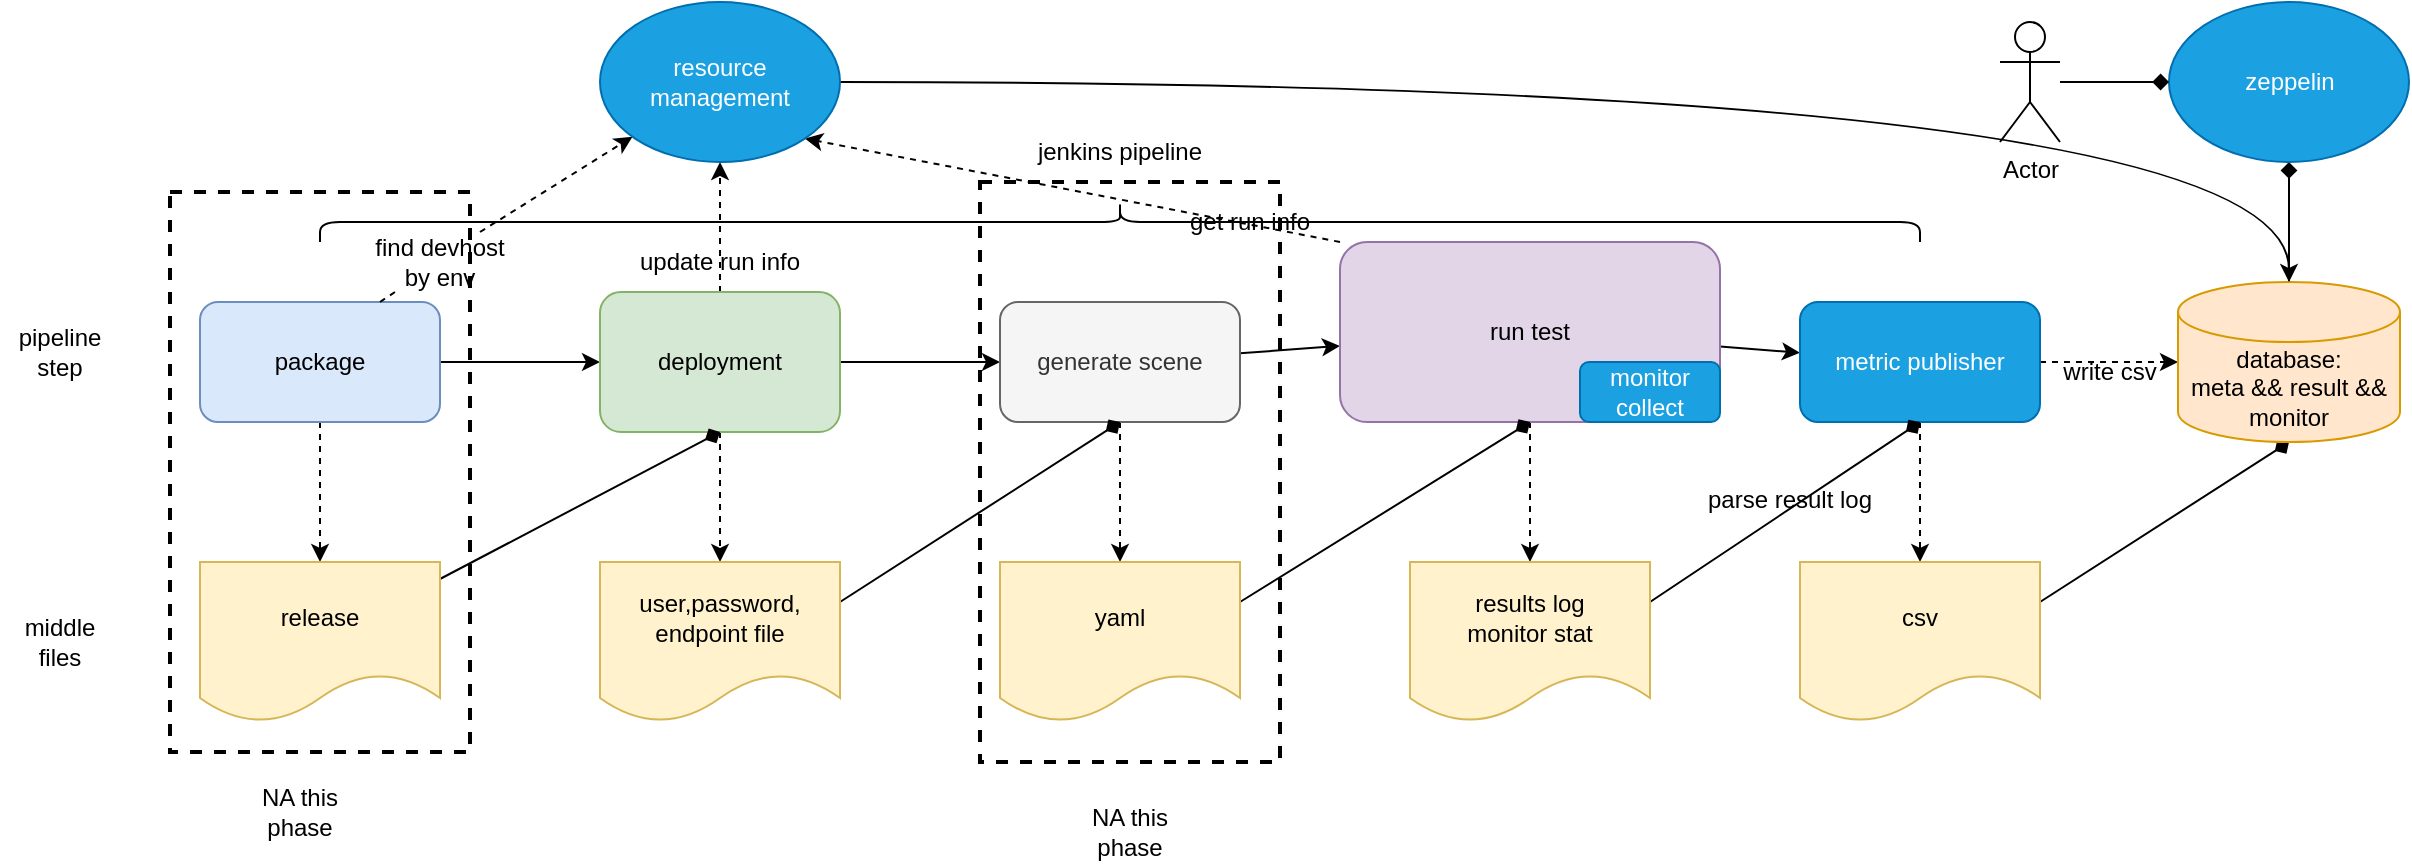 <mxfile version="17.4.6" type="github">
  <diagram id="6a731a19-8d31-9384-78a2-239565b7b9f0" name="Page-1">
    <mxGraphModel dx="1186" dy="795" grid="1" gridSize="10" guides="1" tooltips="1" connect="1" arrows="1" fold="1" page="1" pageScale="1" pageWidth="1169" pageHeight="827" background="none" math="0" shadow="0">
      <root>
        <mxCell id="0" />
        <mxCell id="1" parent="0" />
        <mxCell id="TAKuicKdxH_cYN1BHwkr-5" value="" style="rounded=0;whiteSpace=wrap;html=1;dashed=1;strokeWidth=2;shadow=0;gradientColor=none;" vertex="1" parent="1">
          <mxGeometry x="165" y="245" width="150" height="280" as="geometry" />
        </mxCell>
        <mxCell id="TAKuicKdxH_cYN1BHwkr-4" value="" style="rounded=0;whiteSpace=wrap;html=1;dashed=1;strokeWidth=2;" vertex="1" parent="1">
          <mxGeometry x="570" y="240" width="150" height="290" as="geometry" />
        </mxCell>
        <mxCell id="GsqEaRnPZe5fFwHVZHBa-1791" value="" style="edgeStyle=none;rounded=0;orthogonalLoop=1;jettySize=auto;html=1;" parent="1" source="GsqEaRnPZe5fFwHVZHBa-1788" target="GsqEaRnPZe5fFwHVZHBa-1790" edge="1">
          <mxGeometry relative="1" as="geometry" />
        </mxCell>
        <mxCell id="GsqEaRnPZe5fFwHVZHBa-1799" value="" style="edgeStyle=none;rounded=0;orthogonalLoop=1;jettySize=auto;html=1;dashed=1;" parent="1" source="GsqEaRnPZe5fFwHVZHBa-1788" target="GsqEaRnPZe5fFwHVZHBa-1800" edge="1">
          <mxGeometry relative="1" as="geometry">
            <mxPoint x="240" y="440" as="targetPoint" />
          </mxGeometry>
        </mxCell>
        <mxCell id="GsqEaRnPZe5fFwHVZHBa-1827" style="edgeStyle=none;rounded=0;orthogonalLoop=1;jettySize=auto;html=1;exitX=0.75;exitY=0;exitDx=0;exitDy=0;dashed=1;startArrow=none;startFill=0;endArrow=classic;endFill=1;" parent="1" source="GsqEaRnPZe5fFwHVZHBa-1829" target="GsqEaRnPZe5fFwHVZHBa-1824" edge="1">
          <mxGeometry relative="1" as="geometry" />
        </mxCell>
        <mxCell id="GsqEaRnPZe5fFwHVZHBa-1788" value="package" style="rounded=1;whiteSpace=wrap;html=1;fillColor=#dae8fc;strokeColor=#6c8ebf;" parent="1" vertex="1">
          <mxGeometry x="180" y="300" width="120" height="60" as="geometry" />
        </mxCell>
        <mxCell id="GsqEaRnPZe5fFwHVZHBa-1793" value="" style="edgeStyle=none;rounded=0;orthogonalLoop=1;jettySize=auto;html=1;" parent="1" source="GsqEaRnPZe5fFwHVZHBa-1790" target="GsqEaRnPZe5fFwHVZHBa-1792" edge="1">
          <mxGeometry relative="1" as="geometry" />
        </mxCell>
        <mxCell id="GsqEaRnPZe5fFwHVZHBa-1802" value="" style="edgeStyle=none;rounded=0;orthogonalLoop=1;jettySize=auto;html=1;dashed=1;" parent="1" source="GsqEaRnPZe5fFwHVZHBa-1790" target="GsqEaRnPZe5fFwHVZHBa-1801" edge="1">
          <mxGeometry relative="1" as="geometry" />
        </mxCell>
        <mxCell id="GsqEaRnPZe5fFwHVZHBa-1825" style="edgeStyle=none;rounded=0;orthogonalLoop=1;jettySize=auto;html=1;entryX=0.5;entryY=1;entryDx=0;entryDy=0;dashed=1;startArrow=none;startFill=0;endArrow=classic;endFill=1;" parent="1" source="GsqEaRnPZe5fFwHVZHBa-1790" target="GsqEaRnPZe5fFwHVZHBa-1824" edge="1">
          <mxGeometry relative="1" as="geometry" />
        </mxCell>
        <mxCell id="GsqEaRnPZe5fFwHVZHBa-1790" value="deployment" style="whiteSpace=wrap;html=1;rounded=1;fillColor=#d5e8d4;strokeColor=#82b366;" parent="1" vertex="1">
          <mxGeometry x="380" y="295" width="120" height="70" as="geometry" />
        </mxCell>
        <mxCell id="GsqEaRnPZe5fFwHVZHBa-1795" value="" style="edgeStyle=none;rounded=0;orthogonalLoop=1;jettySize=auto;html=1;" parent="1" source="GsqEaRnPZe5fFwHVZHBa-1792" target="GsqEaRnPZe5fFwHVZHBa-1794" edge="1">
          <mxGeometry relative="1" as="geometry" />
        </mxCell>
        <mxCell id="GsqEaRnPZe5fFwHVZHBa-1804" value="" style="edgeStyle=none;rounded=0;orthogonalLoop=1;jettySize=auto;html=1;dashed=1;" parent="1" source="GsqEaRnPZe5fFwHVZHBa-1792" target="GsqEaRnPZe5fFwHVZHBa-1803" edge="1">
          <mxGeometry relative="1" as="geometry" />
        </mxCell>
        <mxCell id="GsqEaRnPZe5fFwHVZHBa-1792" value="generate scene" style="whiteSpace=wrap;html=1;rounded=1;fillColor=#f5f5f5;fontColor=#333333;strokeColor=#666666;" parent="1" vertex="1">
          <mxGeometry x="580" y="300" width="120" height="60" as="geometry" />
        </mxCell>
        <mxCell id="GsqEaRnPZe5fFwHVZHBa-1797" value="" style="edgeStyle=none;rounded=0;orthogonalLoop=1;jettySize=auto;html=1;" parent="1" source="GsqEaRnPZe5fFwHVZHBa-1794" target="GsqEaRnPZe5fFwHVZHBa-1796" edge="1">
          <mxGeometry relative="1" as="geometry" />
        </mxCell>
        <mxCell id="GsqEaRnPZe5fFwHVZHBa-1806" value="" style="edgeStyle=none;rounded=0;orthogonalLoop=1;jettySize=auto;html=1;dashed=1;" parent="1" source="GsqEaRnPZe5fFwHVZHBa-1794" target="GsqEaRnPZe5fFwHVZHBa-1805" edge="1">
          <mxGeometry relative="1" as="geometry" />
        </mxCell>
        <mxCell id="GsqEaRnPZe5fFwHVZHBa-1831" style="edgeStyle=none;rounded=0;orthogonalLoop=1;jettySize=auto;html=1;exitX=0;exitY=0;exitDx=0;exitDy=0;entryX=1;entryY=1;entryDx=0;entryDy=0;dashed=1;startArrow=none;startFill=0;endArrow=classic;endFill=1;" parent="1" source="GsqEaRnPZe5fFwHVZHBa-1794" target="GsqEaRnPZe5fFwHVZHBa-1824" edge="1">
          <mxGeometry relative="1" as="geometry" />
        </mxCell>
        <mxCell id="GsqEaRnPZe5fFwHVZHBa-1794" value="run test" style="whiteSpace=wrap;html=1;rounded=1;fillColor=#e1d5e7;strokeColor=#9673a6;" parent="1" vertex="1">
          <mxGeometry x="750" y="270" width="190" height="90" as="geometry" />
        </mxCell>
        <mxCell id="GsqEaRnPZe5fFwHVZHBa-1812" value="" style="edgeStyle=none;rounded=0;orthogonalLoop=1;jettySize=auto;html=1;startArrow=none;startFill=0;endArrow=classic;endFill=1;dashed=1;" parent="1" source="GsqEaRnPZe5fFwHVZHBa-1796" target="GsqEaRnPZe5fFwHVZHBa-1811" edge="1">
          <mxGeometry relative="1" as="geometry" />
        </mxCell>
        <mxCell id="GsqEaRnPZe5fFwHVZHBa-1834" style="edgeStyle=none;rounded=0;orthogonalLoop=1;jettySize=auto;html=1;exitX=1;exitY=0.5;exitDx=0;exitDy=0;entryX=0;entryY=0.5;entryDx=0;entryDy=0;entryPerimeter=0;dashed=1;startArrow=none;startFill=0;endArrow=classic;endFill=1;" parent="1" source="GsqEaRnPZe5fFwHVZHBa-1796" target="GsqEaRnPZe5fFwHVZHBa-1813" edge="1">
          <mxGeometry relative="1" as="geometry" />
        </mxCell>
        <mxCell id="GsqEaRnPZe5fFwHVZHBa-1796" value="metric publisher" style="whiteSpace=wrap;html=1;rounded=1;fillColor=#1ba1e2;fontColor=#ffffff;strokeColor=#006EAF;" parent="1" vertex="1">
          <mxGeometry x="980" y="300" width="120" height="60" as="geometry" />
        </mxCell>
        <mxCell id="GsqEaRnPZe5fFwHVZHBa-1807" style="edgeStyle=none;rounded=0;orthogonalLoop=1;jettySize=auto;html=1;entryX=0.5;entryY=1;entryDx=0;entryDy=0;startArrow=none;startFill=0;endArrow=diamond;endFill=1;" parent="1" source="GsqEaRnPZe5fFwHVZHBa-1800" target="GsqEaRnPZe5fFwHVZHBa-1790" edge="1">
          <mxGeometry relative="1" as="geometry" />
        </mxCell>
        <mxCell id="GsqEaRnPZe5fFwHVZHBa-1800" value="release" style="shape=document;whiteSpace=wrap;html=1;boundedLbl=1;fillColor=#fff2cc;strokeColor=#d6b656;" parent="1" vertex="1">
          <mxGeometry x="180" y="430" width="120" height="80" as="geometry" />
        </mxCell>
        <mxCell id="GsqEaRnPZe5fFwHVZHBa-1808" style="edgeStyle=none;rounded=0;orthogonalLoop=1;jettySize=auto;html=1;exitX=1;exitY=0.25;exitDx=0;exitDy=0;entryX=0.5;entryY=1;entryDx=0;entryDy=0;startArrow=none;startFill=0;endArrow=diamond;endFill=1;" parent="1" source="GsqEaRnPZe5fFwHVZHBa-1801" target="GsqEaRnPZe5fFwHVZHBa-1792" edge="1">
          <mxGeometry relative="1" as="geometry" />
        </mxCell>
        <mxCell id="GsqEaRnPZe5fFwHVZHBa-1801" value="user,password,&lt;br&gt;endpoint file" style="shape=document;whiteSpace=wrap;html=1;boundedLbl=1;rounded=1;fillColor=#fff2cc;strokeColor=#d6b656;" parent="1" vertex="1">
          <mxGeometry x="380" y="430" width="120" height="80" as="geometry" />
        </mxCell>
        <mxCell id="GsqEaRnPZe5fFwHVZHBa-1809" style="edgeStyle=none;rounded=0;orthogonalLoop=1;jettySize=auto;html=1;exitX=1;exitY=0.25;exitDx=0;exitDy=0;entryX=0.5;entryY=1;entryDx=0;entryDy=0;startArrow=none;startFill=0;endArrow=diamond;endFill=1;" parent="1" source="GsqEaRnPZe5fFwHVZHBa-1803" target="GsqEaRnPZe5fFwHVZHBa-1794" edge="1">
          <mxGeometry relative="1" as="geometry" />
        </mxCell>
        <mxCell id="GsqEaRnPZe5fFwHVZHBa-1803" value="yaml" style="shape=document;whiteSpace=wrap;html=1;boundedLbl=1;rounded=1;fillColor=#fff2cc;strokeColor=#d6b656;" parent="1" vertex="1">
          <mxGeometry x="580" y="430" width="120" height="80" as="geometry" />
        </mxCell>
        <mxCell id="GsqEaRnPZe5fFwHVZHBa-1810" style="edgeStyle=none;rounded=0;orthogonalLoop=1;jettySize=auto;html=1;exitX=1;exitY=0.25;exitDx=0;exitDy=0;entryX=0.5;entryY=1;entryDx=0;entryDy=0;startArrow=none;startFill=0;endArrow=diamond;endFill=1;" parent="1" source="GsqEaRnPZe5fFwHVZHBa-1805" target="GsqEaRnPZe5fFwHVZHBa-1796" edge="1">
          <mxGeometry relative="1" as="geometry" />
        </mxCell>
        <mxCell id="GsqEaRnPZe5fFwHVZHBa-1805" value="results log&lt;br&gt;monitor stat" style="shape=document;whiteSpace=wrap;html=1;boundedLbl=1;rounded=1;fillColor=#fff2cc;strokeColor=#d6b656;" parent="1" vertex="1">
          <mxGeometry x="785" y="430" width="120" height="80" as="geometry" />
        </mxCell>
        <mxCell id="GsqEaRnPZe5fFwHVZHBa-1815" style="edgeStyle=none;rounded=0;orthogonalLoop=1;jettySize=auto;html=1;exitX=1;exitY=0.25;exitDx=0;exitDy=0;entryX=0.5;entryY=1;entryDx=0;entryDy=0;entryPerimeter=0;startArrow=none;startFill=0;endArrow=diamond;endFill=1;" parent="1" source="GsqEaRnPZe5fFwHVZHBa-1811" target="GsqEaRnPZe5fFwHVZHBa-1813" edge="1">
          <mxGeometry relative="1" as="geometry" />
        </mxCell>
        <mxCell id="GsqEaRnPZe5fFwHVZHBa-1811" value="csv" style="shape=document;whiteSpace=wrap;html=1;boundedLbl=1;rounded=1;fillColor=#fff2cc;strokeColor=#d6b656;" parent="1" vertex="1">
          <mxGeometry x="980" y="430" width="120" height="80" as="geometry" />
        </mxCell>
        <mxCell id="GsqEaRnPZe5fFwHVZHBa-1817" value="" style="edgeStyle=none;rounded=0;orthogonalLoop=1;jettySize=auto;html=1;startArrow=none;startFill=0;endArrow=diamond;endFill=1;" parent="1" source="GsqEaRnPZe5fFwHVZHBa-1813" target="GsqEaRnPZe5fFwHVZHBa-1816" edge="1">
          <mxGeometry relative="1" as="geometry" />
        </mxCell>
        <mxCell id="GsqEaRnPZe5fFwHVZHBa-1813" value="database:&lt;br&gt;meta &amp;amp;&amp;amp; result &amp;amp;&amp;amp; monitor" style="shape=cylinder3;whiteSpace=wrap;html=1;boundedLbl=1;backgroundOutline=1;size=15;fillColor=#ffe6cc;strokeColor=#d79b00;" parent="1" vertex="1">
          <mxGeometry x="1169" y="290" width="111" height="80" as="geometry" />
        </mxCell>
        <mxCell id="GsqEaRnPZe5fFwHVZHBa-1816" value="zeppelin" style="ellipse;whiteSpace=wrap;html=1;fillColor=#1ba1e2;fontColor=#ffffff;strokeColor=#006EAF;" parent="1" vertex="1">
          <mxGeometry x="1164.5" y="150" width="120" height="80" as="geometry" />
        </mxCell>
        <mxCell id="GsqEaRnPZe5fFwHVZHBa-1819" value="" style="edgeStyle=none;rounded=0;orthogonalLoop=1;jettySize=auto;html=1;startArrow=none;startFill=0;endArrow=diamond;endFill=1;" parent="1" source="GsqEaRnPZe5fFwHVZHBa-1818" target="GsqEaRnPZe5fFwHVZHBa-1816" edge="1">
          <mxGeometry relative="1" as="geometry" />
        </mxCell>
        <mxCell id="GsqEaRnPZe5fFwHVZHBa-1818" value="Actor" style="shape=umlActor;verticalLabelPosition=bottom;verticalAlign=top;html=1;outlineConnect=0;gradientColor=none;" parent="1" vertex="1">
          <mxGeometry x="1080" y="160" width="30" height="60" as="geometry" />
        </mxCell>
        <mxCell id="GsqEaRnPZe5fFwHVZHBa-1820" value="" style="shape=curlyBracket;whiteSpace=wrap;html=1;rounded=1;gradientColor=none;rotation=90;" parent="1" vertex="1">
          <mxGeometry x="630" y="-140" width="20" height="800" as="geometry" />
        </mxCell>
        <mxCell id="GsqEaRnPZe5fFwHVZHBa-1821" value="jenkins pipeline" style="text;html=1;strokeColor=none;fillColor=none;align=center;verticalAlign=middle;whiteSpace=wrap;rounded=0;" parent="1" vertex="1">
          <mxGeometry x="560" y="210" width="160" height="30" as="geometry" />
        </mxCell>
        <mxCell id="GsqEaRnPZe5fFwHVZHBa-1822" value="pipeline step" style="text;html=1;strokeColor=none;fillColor=none;align=center;verticalAlign=middle;whiteSpace=wrap;rounded=0;" parent="1" vertex="1">
          <mxGeometry x="80" y="310" width="60" height="30" as="geometry" />
        </mxCell>
        <mxCell id="GsqEaRnPZe5fFwHVZHBa-1823" value="middle files" style="text;html=1;strokeColor=none;fillColor=none;align=center;verticalAlign=middle;whiteSpace=wrap;rounded=0;" parent="1" vertex="1">
          <mxGeometry x="80" y="455" width="60" height="30" as="geometry" />
        </mxCell>
        <mxCell id="TAKuicKdxH_cYN1BHwkr-3" style="rounded=0;orthogonalLoop=1;jettySize=auto;html=1;edgeStyle=orthogonalEdgeStyle;curved=1;" edge="1" parent="1" source="GsqEaRnPZe5fFwHVZHBa-1824" target="GsqEaRnPZe5fFwHVZHBa-1813">
          <mxGeometry relative="1" as="geometry" />
        </mxCell>
        <mxCell id="GsqEaRnPZe5fFwHVZHBa-1824" value="resource management" style="ellipse;whiteSpace=wrap;html=1;fillColor=#1ba1e2;fontColor=#ffffff;strokeColor=#006EAF;" parent="1" vertex="1">
          <mxGeometry x="380" y="150" width="120" height="80" as="geometry" />
        </mxCell>
        <mxCell id="GsqEaRnPZe5fFwHVZHBa-1826" value="update run info" style="text;html=1;strokeColor=none;fillColor=none;align=center;verticalAlign=middle;whiteSpace=wrap;rounded=0;" parent="1" vertex="1">
          <mxGeometry x="395" y="265" width="90" height="30" as="geometry" />
        </mxCell>
        <mxCell id="GsqEaRnPZe5fFwHVZHBa-1829" value="find devhost by env" style="text;html=1;strokeColor=none;fillColor=none;align=center;verticalAlign=middle;whiteSpace=wrap;rounded=0;" parent="1" vertex="1">
          <mxGeometry x="260" y="265" width="80" height="30" as="geometry" />
        </mxCell>
        <mxCell id="GsqEaRnPZe5fFwHVZHBa-1830" value="" style="edgeStyle=none;rounded=0;orthogonalLoop=1;jettySize=auto;html=1;exitX=0.75;exitY=0;exitDx=0;exitDy=0;dashed=1;startArrow=none;startFill=0;endArrow=none;endFill=1;" parent="1" source="GsqEaRnPZe5fFwHVZHBa-1788" target="GsqEaRnPZe5fFwHVZHBa-1829" edge="1">
          <mxGeometry relative="1" as="geometry">
            <mxPoint x="270" y="300" as="sourcePoint" />
            <mxPoint x="396.945" y="217.859" as="targetPoint" />
          </mxGeometry>
        </mxCell>
        <mxCell id="GsqEaRnPZe5fFwHVZHBa-1832" value="get run info" style="text;html=1;strokeColor=none;fillColor=none;align=center;verticalAlign=middle;whiteSpace=wrap;rounded=0;" parent="1" vertex="1">
          <mxGeometry x="660" y="245" width="90" height="30" as="geometry" />
        </mxCell>
        <mxCell id="GsqEaRnPZe5fFwHVZHBa-1833" value="parse result log" style="text;html=1;strokeColor=none;fillColor=none;align=center;verticalAlign=middle;whiteSpace=wrap;rounded=0;" parent="1" vertex="1">
          <mxGeometry x="930" y="384" width="90" height="30" as="geometry" />
        </mxCell>
        <mxCell id="GsqEaRnPZe5fFwHVZHBa-1835" value="write csv" style="text;html=1;strokeColor=none;fillColor=none;align=center;verticalAlign=middle;whiteSpace=wrap;rounded=0;" parent="1" vertex="1">
          <mxGeometry x="1090" y="320" width="90" height="30" as="geometry" />
        </mxCell>
        <mxCell id="GsqEaRnPZe5fFwHVZHBa-1836" value="monitor collect" style="whiteSpace=wrap;html=1;rounded=1;fillColor=#1ba1e2;fontColor=#ffffff;strokeColor=#006EAF;" parent="1" vertex="1">
          <mxGeometry x="870" y="330" width="70" height="30" as="geometry" />
        </mxCell>
        <mxCell id="TAKuicKdxH_cYN1BHwkr-6" value="NA this phase" style="text;html=1;strokeColor=none;fillColor=none;align=center;verticalAlign=middle;whiteSpace=wrap;rounded=0;shadow=0;dashed=1;" vertex="1" parent="1">
          <mxGeometry x="615" y="550" width="60" height="30" as="geometry" />
        </mxCell>
        <mxCell id="TAKuicKdxH_cYN1BHwkr-7" value="NA this phase" style="text;html=1;strokeColor=none;fillColor=none;align=center;verticalAlign=middle;whiteSpace=wrap;rounded=0;shadow=0;dashed=1;" vertex="1" parent="1">
          <mxGeometry x="200" y="540" width="60" height="30" as="geometry" />
        </mxCell>
      </root>
    </mxGraphModel>
  </diagram>
</mxfile>
